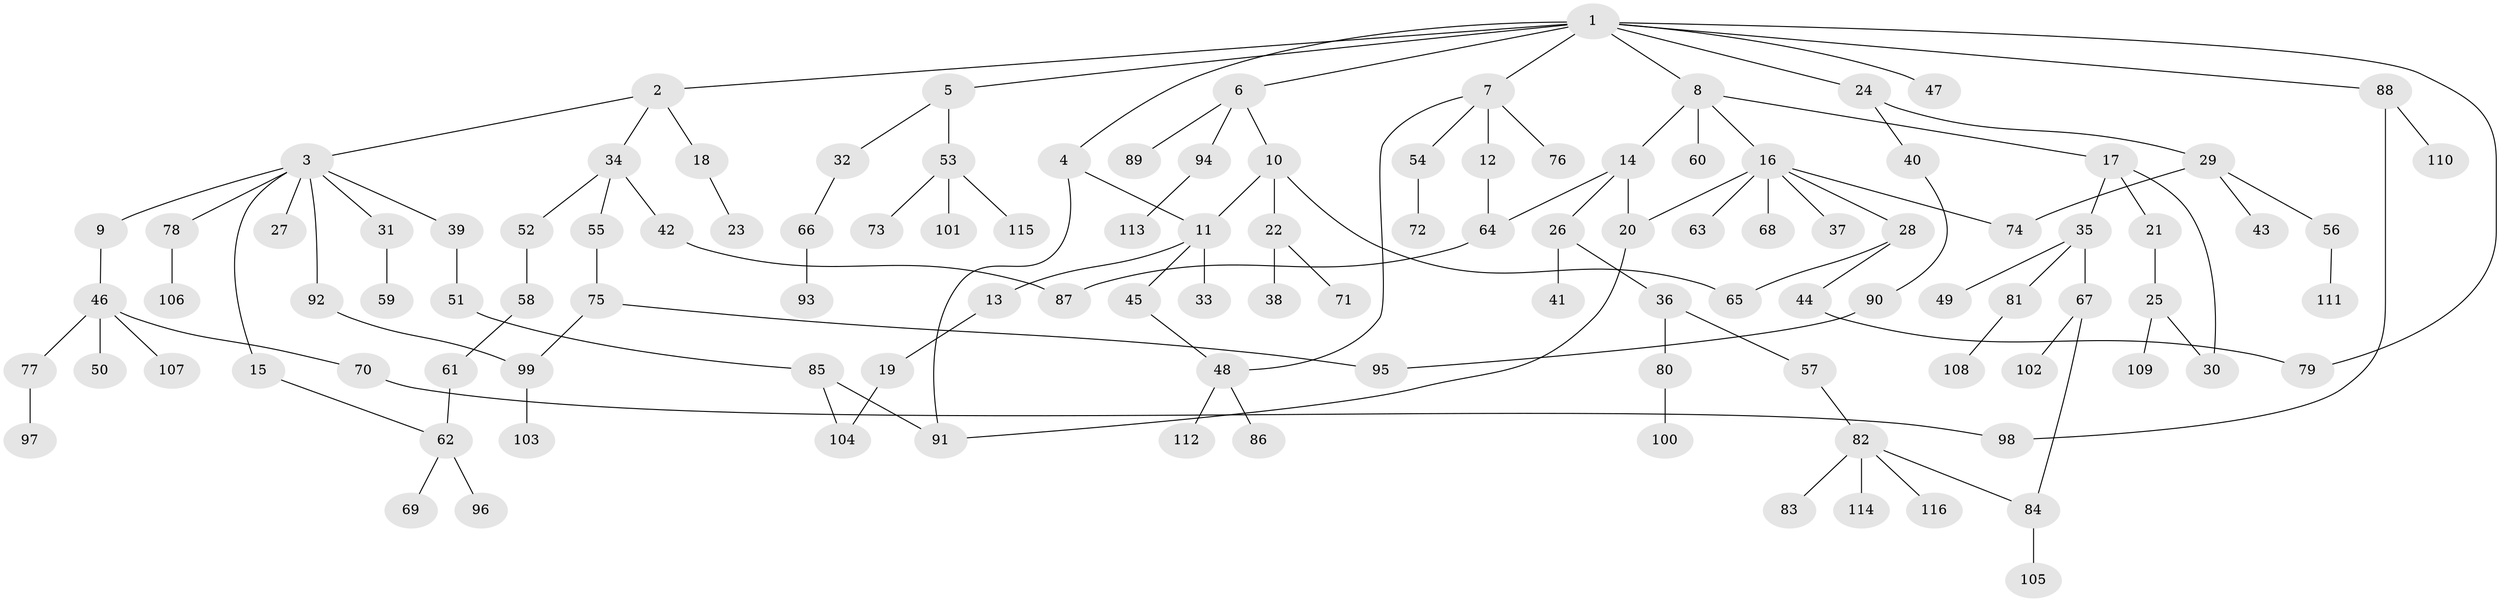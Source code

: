 // Generated by graph-tools (version 1.1) at 2025/01/03/09/25 03:01:04]
// undirected, 116 vertices, 132 edges
graph export_dot {
graph [start="1"]
  node [color=gray90,style=filled];
  1;
  2;
  3;
  4;
  5;
  6;
  7;
  8;
  9;
  10;
  11;
  12;
  13;
  14;
  15;
  16;
  17;
  18;
  19;
  20;
  21;
  22;
  23;
  24;
  25;
  26;
  27;
  28;
  29;
  30;
  31;
  32;
  33;
  34;
  35;
  36;
  37;
  38;
  39;
  40;
  41;
  42;
  43;
  44;
  45;
  46;
  47;
  48;
  49;
  50;
  51;
  52;
  53;
  54;
  55;
  56;
  57;
  58;
  59;
  60;
  61;
  62;
  63;
  64;
  65;
  66;
  67;
  68;
  69;
  70;
  71;
  72;
  73;
  74;
  75;
  76;
  77;
  78;
  79;
  80;
  81;
  82;
  83;
  84;
  85;
  86;
  87;
  88;
  89;
  90;
  91;
  92;
  93;
  94;
  95;
  96;
  97;
  98;
  99;
  100;
  101;
  102;
  103;
  104;
  105;
  106;
  107;
  108;
  109;
  110;
  111;
  112;
  113;
  114;
  115;
  116;
  1 -- 2;
  1 -- 4;
  1 -- 5;
  1 -- 6;
  1 -- 7;
  1 -- 8;
  1 -- 24;
  1 -- 47;
  1 -- 79;
  1 -- 88;
  2 -- 3;
  2 -- 18;
  2 -- 34;
  3 -- 9;
  3 -- 15;
  3 -- 27;
  3 -- 31;
  3 -- 39;
  3 -- 78;
  3 -- 92;
  4 -- 11;
  4 -- 91;
  5 -- 32;
  5 -- 53;
  6 -- 10;
  6 -- 89;
  6 -- 94;
  7 -- 12;
  7 -- 54;
  7 -- 76;
  7 -- 48;
  8 -- 14;
  8 -- 16;
  8 -- 17;
  8 -- 60;
  9 -- 46;
  10 -- 22;
  10 -- 65;
  10 -- 11;
  11 -- 13;
  11 -- 33;
  11 -- 45;
  12 -- 64;
  13 -- 19;
  14 -- 20;
  14 -- 26;
  14 -- 64;
  15 -- 62;
  16 -- 28;
  16 -- 37;
  16 -- 63;
  16 -- 68;
  16 -- 74;
  16 -- 20;
  17 -- 21;
  17 -- 30;
  17 -- 35;
  18 -- 23;
  19 -- 104;
  20 -- 91;
  21 -- 25;
  22 -- 38;
  22 -- 71;
  24 -- 29;
  24 -- 40;
  25 -- 109;
  25 -- 30;
  26 -- 36;
  26 -- 41;
  28 -- 44;
  28 -- 65;
  29 -- 43;
  29 -- 56;
  29 -- 74;
  31 -- 59;
  32 -- 66;
  34 -- 42;
  34 -- 52;
  34 -- 55;
  35 -- 49;
  35 -- 67;
  35 -- 81;
  36 -- 57;
  36 -- 80;
  39 -- 51;
  40 -- 90;
  42 -- 87;
  44 -- 79;
  45 -- 48;
  46 -- 50;
  46 -- 70;
  46 -- 77;
  46 -- 107;
  48 -- 86;
  48 -- 112;
  51 -- 85;
  52 -- 58;
  53 -- 73;
  53 -- 101;
  53 -- 115;
  54 -- 72;
  55 -- 75;
  56 -- 111;
  57 -- 82;
  58 -- 61;
  61 -- 62;
  62 -- 69;
  62 -- 96;
  64 -- 87;
  66 -- 93;
  67 -- 84;
  67 -- 102;
  70 -- 98;
  75 -- 99;
  75 -- 95;
  77 -- 97;
  78 -- 106;
  80 -- 100;
  81 -- 108;
  82 -- 83;
  82 -- 114;
  82 -- 116;
  82 -- 84;
  84 -- 105;
  85 -- 104;
  85 -- 91;
  88 -- 110;
  88 -- 98;
  90 -- 95;
  92 -- 99;
  94 -- 113;
  99 -- 103;
}
